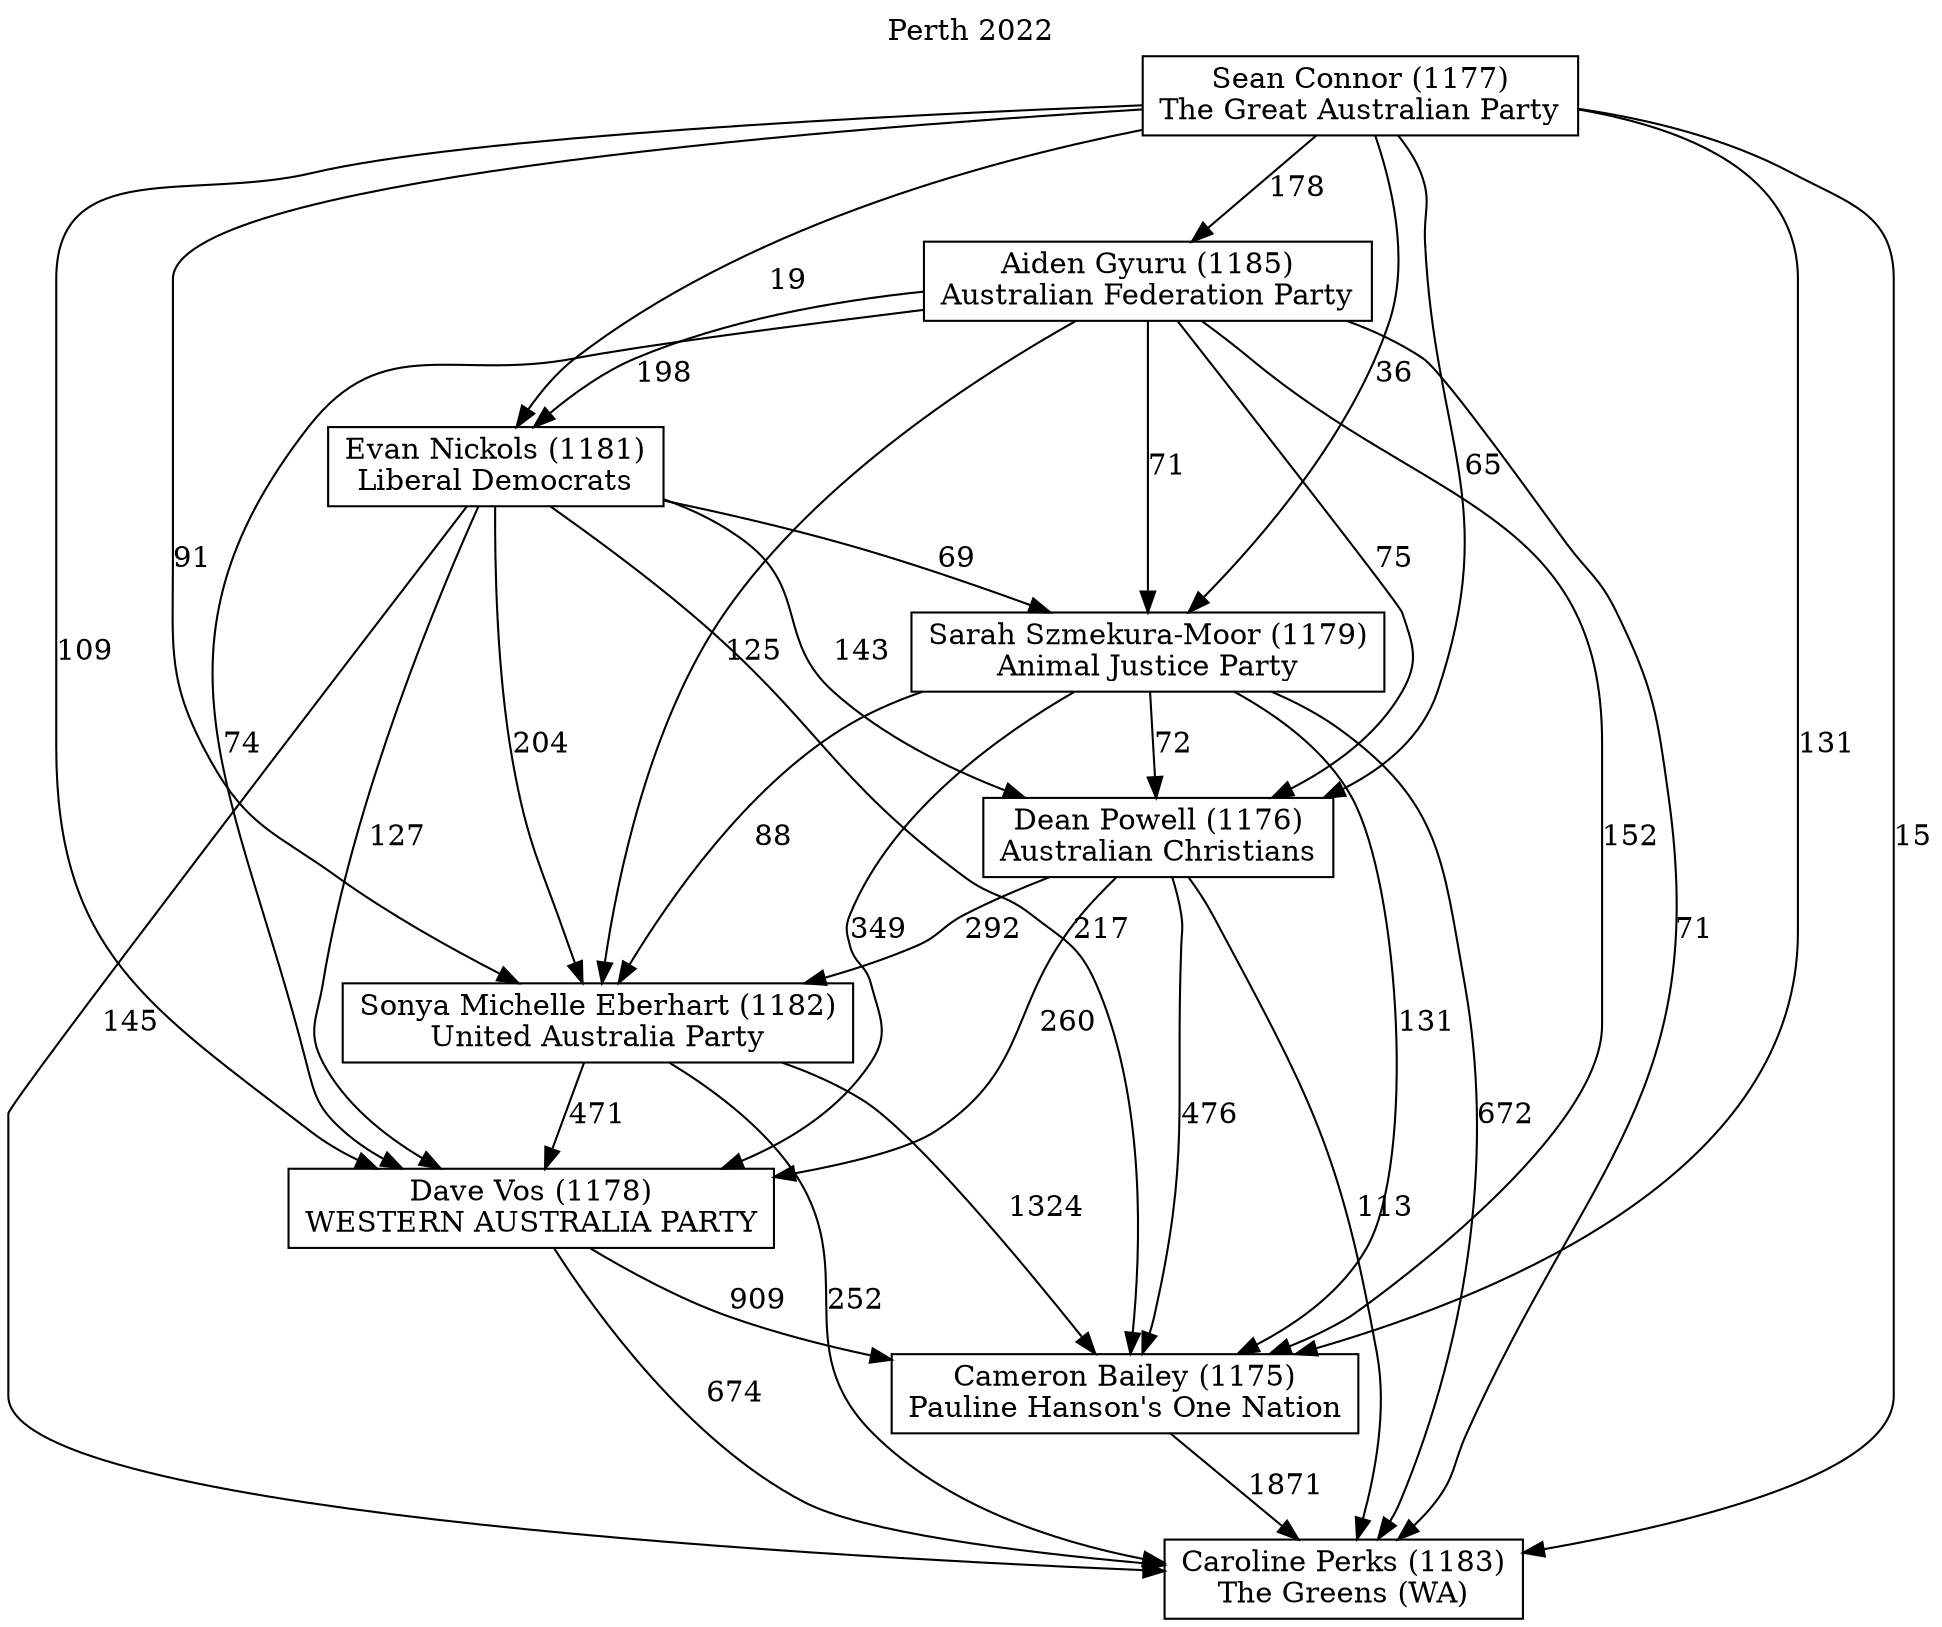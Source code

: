 // House preference flow
digraph "Caroline Perks (1183)_Perth_2022" {
	graph [label="Perth 2022" labelloc=t mclimit=10]
	node [shape=box]
	"Aiden Gyuru (1185)" [label="Aiden Gyuru (1185)
Australian Federation Party"]
	"Cameron Bailey (1175)" [label="Cameron Bailey (1175)
Pauline Hanson's One Nation"]
	"Caroline Perks (1183)" [label="Caroline Perks (1183)
The Greens (WA)"]
	"Dave Vos (1178)" [label="Dave Vos (1178)
WESTERN AUSTRALIA PARTY"]
	"Dean Powell (1176)" [label="Dean Powell (1176)
Australian Christians"]
	"Evan Nickols (1181)" [label="Evan Nickols (1181)
Liberal Democrats"]
	"Sarah Szmekura-Moor (1179)" [label="Sarah Szmekura-Moor (1179)
Animal Justice Party"]
	"Sean Connor (1177)" [label="Sean Connor (1177)
The Great Australian Party"]
	"Sonya Michelle Eberhart (1182)" [label="Sonya Michelle Eberhart (1182)
United Australia Party"]
	"Aiden Gyuru (1185)" -> "Cameron Bailey (1175)" [label=152]
	"Aiden Gyuru (1185)" -> "Caroline Perks (1183)" [label=71]
	"Aiden Gyuru (1185)" -> "Dave Vos (1178)" [label=74]
	"Aiden Gyuru (1185)" -> "Dean Powell (1176)" [label=75]
	"Aiden Gyuru (1185)" -> "Evan Nickols (1181)" [label=198]
	"Aiden Gyuru (1185)" -> "Sarah Szmekura-Moor (1179)" [label=71]
	"Aiden Gyuru (1185)" -> "Sonya Michelle Eberhart (1182)" [label=125]
	"Cameron Bailey (1175)" -> "Caroline Perks (1183)" [label=1871]
	"Dave Vos (1178)" -> "Cameron Bailey (1175)" [label=909]
	"Dave Vos (1178)" -> "Caroline Perks (1183)" [label=674]
	"Dean Powell (1176)" -> "Cameron Bailey (1175)" [label=476]
	"Dean Powell (1176)" -> "Caroline Perks (1183)" [label=113]
	"Dean Powell (1176)" -> "Dave Vos (1178)" [label=260]
	"Dean Powell (1176)" -> "Sonya Michelle Eberhart (1182)" [label=292]
	"Evan Nickols (1181)" -> "Cameron Bailey (1175)" [label=217]
	"Evan Nickols (1181)" -> "Caroline Perks (1183)" [label=145]
	"Evan Nickols (1181)" -> "Dave Vos (1178)" [label=127]
	"Evan Nickols (1181)" -> "Dean Powell (1176)" [label=143]
	"Evan Nickols (1181)" -> "Sarah Szmekura-Moor (1179)" [label=69]
	"Evan Nickols (1181)" -> "Sonya Michelle Eberhart (1182)" [label=204]
	"Sarah Szmekura-Moor (1179)" -> "Cameron Bailey (1175)" [label=131]
	"Sarah Szmekura-Moor (1179)" -> "Caroline Perks (1183)" [label=672]
	"Sarah Szmekura-Moor (1179)" -> "Dave Vos (1178)" [label=349]
	"Sarah Szmekura-Moor (1179)" -> "Dean Powell (1176)" [label=72]
	"Sarah Szmekura-Moor (1179)" -> "Sonya Michelle Eberhart (1182)" [label=88]
	"Sean Connor (1177)" -> "Aiden Gyuru (1185)" [label=178]
	"Sean Connor (1177)" -> "Cameron Bailey (1175)" [label=131]
	"Sean Connor (1177)" -> "Caroline Perks (1183)" [label=15]
	"Sean Connor (1177)" -> "Dave Vos (1178)" [label=109]
	"Sean Connor (1177)" -> "Dean Powell (1176)" [label=65]
	"Sean Connor (1177)" -> "Evan Nickols (1181)" [label=19]
	"Sean Connor (1177)" -> "Sarah Szmekura-Moor (1179)" [label=36]
	"Sean Connor (1177)" -> "Sonya Michelle Eberhart (1182)" [label=91]
	"Sonya Michelle Eberhart (1182)" -> "Cameron Bailey (1175)" [label=1324]
	"Sonya Michelle Eberhart (1182)" -> "Caroline Perks (1183)" [label=252]
	"Sonya Michelle Eberhart (1182)" -> "Dave Vos (1178)" [label=471]
}
